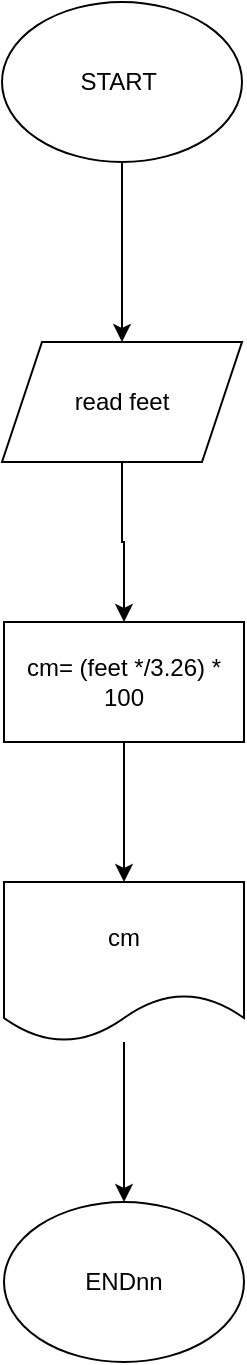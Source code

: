 <mxfile version="13.9.9" type="device"><diagram id="iZewTcFWVLtt4mnJ_wyI" name="Page-1"><mxGraphModel dx="1024" dy="584" grid="1" gridSize="10" guides="1" tooltips="1" connect="1" arrows="1" fold="1" page="1" pageScale="1" pageWidth="827" pageHeight="1169" math="0" shadow="0"><root><mxCell id="0"/><mxCell id="1" parent="0"/><mxCell id="n8oLgXiqEmD5Grn-rVFi-3" value="" style="edgeStyle=orthogonalEdgeStyle;rounded=0;orthogonalLoop=1;jettySize=auto;html=1;" parent="1" source="n8oLgXiqEmD5Grn-rVFi-1" target="n8oLgXiqEmD5Grn-rVFi-2" edge="1"><mxGeometry relative="1" as="geometry"/></mxCell><mxCell id="n8oLgXiqEmD5Grn-rVFi-1" value="START&amp;nbsp;" style="ellipse;whiteSpace=wrap;html=1;" parent="1" vertex="1"><mxGeometry x="80" y="20" width="120" height="80" as="geometry"/></mxCell><mxCell id="n8oLgXiqEmD5Grn-rVFi-5" value="" style="edgeStyle=orthogonalEdgeStyle;rounded=0;orthogonalLoop=1;jettySize=auto;html=1;" parent="1" source="n8oLgXiqEmD5Grn-rVFi-2" target="n8oLgXiqEmD5Grn-rVFi-4" edge="1"><mxGeometry relative="1" as="geometry"/></mxCell><mxCell id="n8oLgXiqEmD5Grn-rVFi-2" value="read feet" style="shape=parallelogram;perimeter=parallelogramPerimeter;whiteSpace=wrap;html=1;fixedSize=1;" parent="1" vertex="1"><mxGeometry x="80" y="190" width="120" height="60" as="geometry"/></mxCell><mxCell id="n8oLgXiqEmD5Grn-rVFi-7" value="" style="edgeStyle=orthogonalEdgeStyle;rounded=0;orthogonalLoop=1;jettySize=auto;html=1;" parent="1" source="n8oLgXiqEmD5Grn-rVFi-4" target="n8oLgXiqEmD5Grn-rVFi-6" edge="1"><mxGeometry relative="1" as="geometry"/></mxCell><mxCell id="n8oLgXiqEmD5Grn-rVFi-4" value="cm= (feet */3.26) * 100" style="whiteSpace=wrap;html=1;" parent="1" vertex="1"><mxGeometry x="81" y="330" width="120" height="60" as="geometry"/></mxCell><mxCell id="n8oLgXiqEmD5Grn-rVFi-9" value="" style="edgeStyle=orthogonalEdgeStyle;rounded=0;orthogonalLoop=1;jettySize=auto;html=1;" parent="1" source="n8oLgXiqEmD5Grn-rVFi-6" target="n8oLgXiqEmD5Grn-rVFi-8" edge="1"><mxGeometry relative="1" as="geometry"/></mxCell><mxCell id="n8oLgXiqEmD5Grn-rVFi-6" value="cm" style="shape=document;whiteSpace=wrap;html=1;boundedLbl=1;" parent="1" vertex="1"><mxGeometry x="81" y="460" width="120" height="80" as="geometry"/></mxCell><mxCell id="n8oLgXiqEmD5Grn-rVFi-8" value="ENDnn" style="ellipse;whiteSpace=wrap;html=1;" parent="1" vertex="1"><mxGeometry x="81" y="620" width="120" height="80" as="geometry"/></mxCell></root></mxGraphModel></diagram></mxfile>
